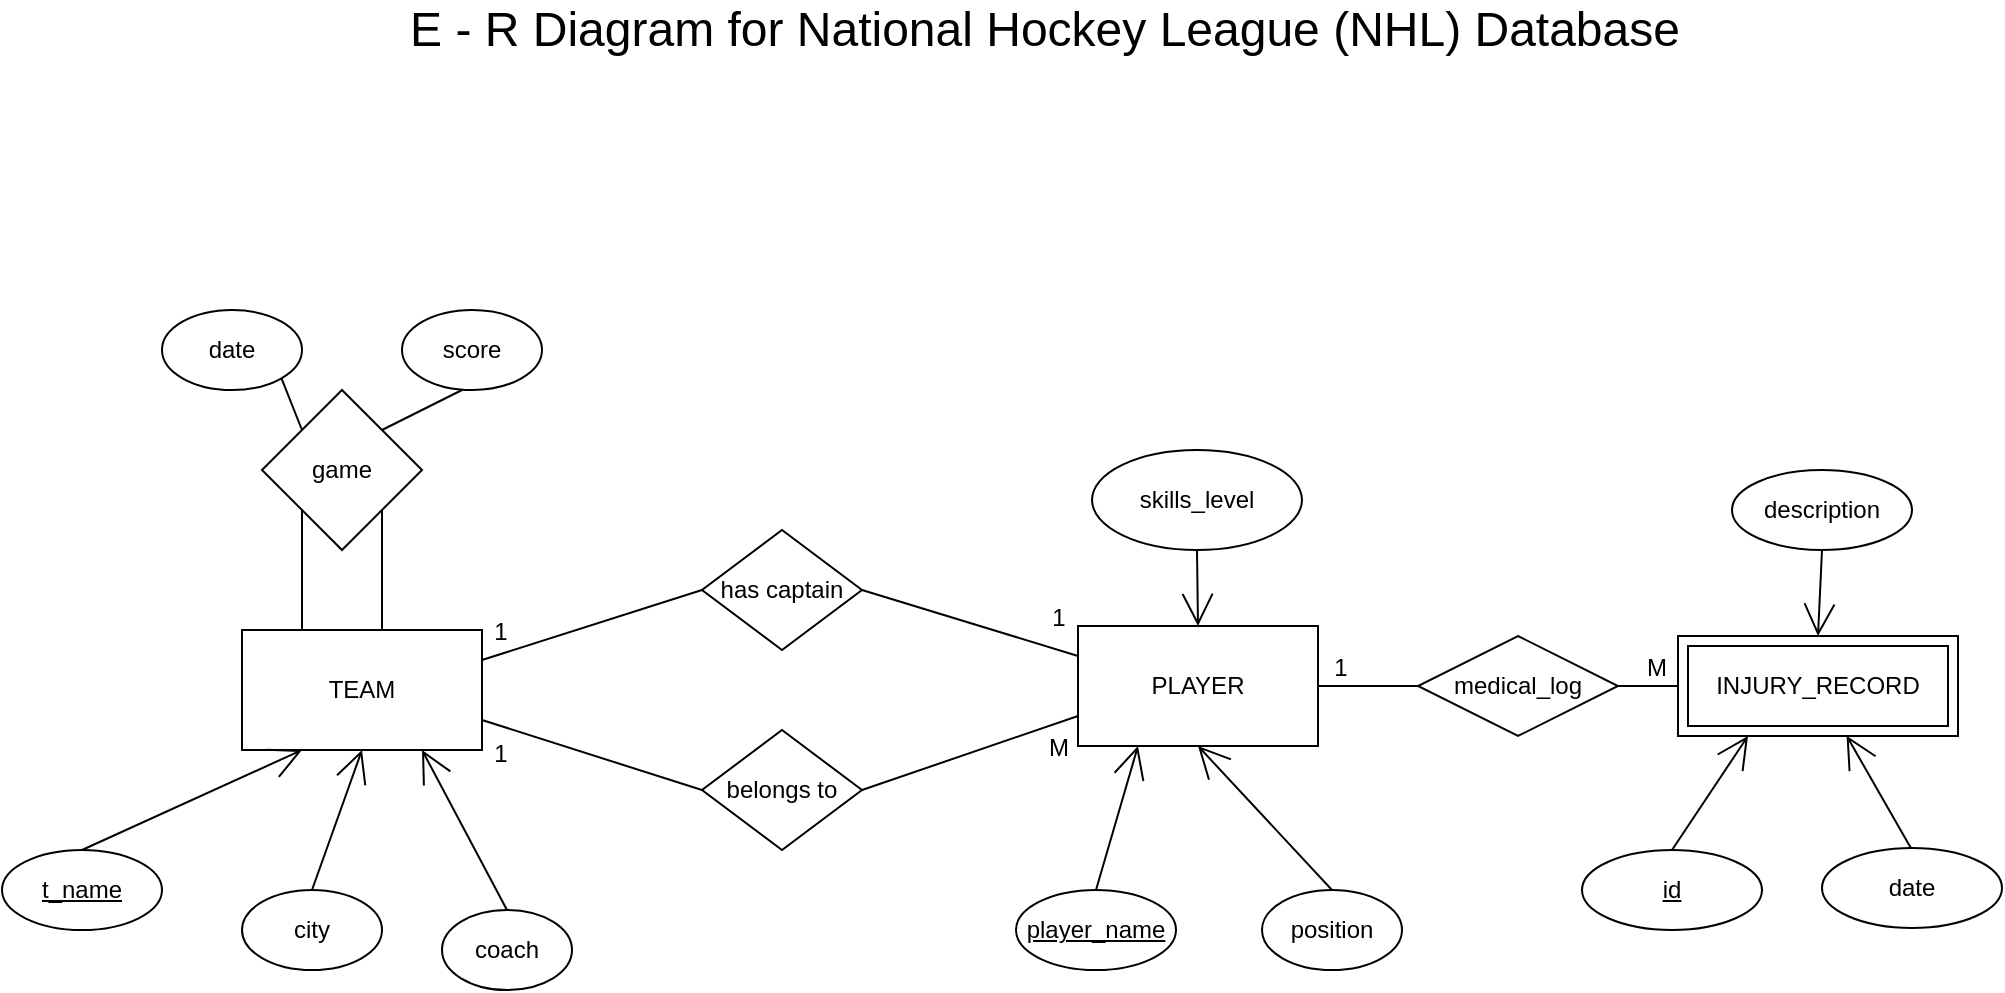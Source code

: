 <mxfile version="15.4.1" type="github" pages="2">
  <diagram id="d9zC-lGGndAZzhyb3sW2" name="ER Diagram">
    <mxGraphModel dx="1022" dy="428" grid="0" gridSize="10" guides="1" tooltips="1" connect="1" arrows="1" fold="1" page="1" pageScale="1" pageWidth="1100" pageHeight="850" math="0" shadow="0">
      <root>
        <mxCell id="0" />
        <mxCell id="1" parent="0" />
        <mxCell id="wqVWByTlI-7Odq3gkRI9-9" value="PLAYER" style="rounded=0;whiteSpace=wrap;html=1;hachureGap=4;pointerEvents=0;" parent="1" vertex="1">
          <mxGeometry x="588" y="439" width="120" height="60" as="geometry" />
        </mxCell>
        <mxCell id="wqVWByTlI-7Odq3gkRI9-10" value="TEAM" style="rounded=0;whiteSpace=wrap;html=1;hachureGap=4;pointerEvents=0;" parent="1" vertex="1">
          <mxGeometry x="170" y="441" width="120" height="60" as="geometry" />
        </mxCell>
        <mxCell id="O_S-s7-EXq7uFJvZsdcn-2" style="edgeStyle=none;curved=1;rounded=0;orthogonalLoop=1;jettySize=auto;html=1;exitX=0.5;exitY=0;exitDx=0;exitDy=0;entryX=0.25;entryY=1;entryDx=0;entryDy=0;endArrow=open;startSize=14;endSize=14;sourcePerimeterSpacing=8;targetPerimeterSpacing=8;" parent="1" source="wqVWByTlI-7Odq3gkRI9-12" target="wqVWByTlI-7Odq3gkRI9-10" edge="1">
          <mxGeometry relative="1" as="geometry" />
        </mxCell>
        <mxCell id="wqVWByTlI-7Odq3gkRI9-12" value="&lt;u&gt;t_name&lt;/u&gt;" style="ellipse;whiteSpace=wrap;html=1;hachureGap=4;pointerEvents=0;" parent="1" vertex="1">
          <mxGeometry x="50" y="551" width="80" height="40" as="geometry" />
        </mxCell>
        <mxCell id="wqVWByTlI-7Odq3gkRI9-13" style="edgeStyle=none;curved=1;rounded=0;orthogonalLoop=1;jettySize=auto;html=1;exitX=0.5;exitY=0;exitDx=0;exitDy=0;entryX=0.5;entryY=1;entryDx=0;entryDy=0;endArrow=open;startSize=14;endSize=14;sourcePerimeterSpacing=8;targetPerimeterSpacing=8;" parent="1" source="wqVWByTlI-7Odq3gkRI9-14" target="wqVWByTlI-7Odq3gkRI9-10" edge="1">
          <mxGeometry relative="1" as="geometry" />
        </mxCell>
        <mxCell id="wqVWByTlI-7Odq3gkRI9-14" value="city" style="ellipse;whiteSpace=wrap;html=1;hachureGap=4;pointerEvents=0;" parent="1" vertex="1">
          <mxGeometry x="170" y="571" width="70" height="40" as="geometry" />
        </mxCell>
        <mxCell id="wqVWByTlI-7Odq3gkRI9-15" style="edgeStyle=none;curved=1;rounded=0;orthogonalLoop=1;jettySize=auto;html=1;exitX=0.5;exitY=0;exitDx=0;exitDy=0;entryX=0.75;entryY=1;entryDx=0;entryDy=0;endArrow=open;startSize=14;endSize=14;sourcePerimeterSpacing=8;targetPerimeterSpacing=8;" parent="1" source="wqVWByTlI-7Odq3gkRI9-16" target="wqVWByTlI-7Odq3gkRI9-10" edge="1">
          <mxGeometry relative="1" as="geometry" />
        </mxCell>
        <mxCell id="wqVWByTlI-7Odq3gkRI9-16" value="coach" style="ellipse;whiteSpace=wrap;html=1;hachureGap=4;pointerEvents=0;" parent="1" vertex="1">
          <mxGeometry x="270" y="581" width="65" height="40" as="geometry" />
        </mxCell>
        <mxCell id="wqVWByTlI-7Odq3gkRI9-17" style="edgeStyle=none;curved=1;rounded=0;orthogonalLoop=1;jettySize=auto;html=1;exitX=0.5;exitY=0;exitDx=0;exitDy=0;entryX=0.25;entryY=1;entryDx=0;entryDy=0;endArrow=open;startSize=14;endSize=14;sourcePerimeterSpacing=8;targetPerimeterSpacing=8;" parent="1" source="wqVWByTlI-7Odq3gkRI9-18" target="wqVWByTlI-7Odq3gkRI9-9" edge="1">
          <mxGeometry relative="1" as="geometry" />
        </mxCell>
        <mxCell id="wqVWByTlI-7Odq3gkRI9-18" value="&lt;u&gt;player_name&lt;/u&gt;" style="ellipse;whiteSpace=wrap;html=1;hachureGap=4;pointerEvents=0;" parent="1" vertex="1">
          <mxGeometry x="557" y="571" width="80" height="40" as="geometry" />
        </mxCell>
        <mxCell id="wqVWByTlI-7Odq3gkRI9-19" style="edgeStyle=none;curved=1;rounded=0;orthogonalLoop=1;jettySize=auto;html=1;exitX=0.5;exitY=0;exitDx=0;exitDy=0;entryX=0.5;entryY=1;entryDx=0;entryDy=0;endArrow=open;startSize=14;endSize=14;sourcePerimeterSpacing=8;targetPerimeterSpacing=8;" parent="1" source="wqVWByTlI-7Odq3gkRI9-20" target="wqVWByTlI-7Odq3gkRI9-9" edge="1">
          <mxGeometry relative="1" as="geometry" />
        </mxCell>
        <mxCell id="wqVWByTlI-7Odq3gkRI9-20" value="position" style="ellipse;whiteSpace=wrap;html=1;hachureGap=4;pointerEvents=0;" parent="1" vertex="1">
          <mxGeometry x="680" y="571" width="70" height="40" as="geometry" />
        </mxCell>
        <mxCell id="wqVWByTlI-7Odq3gkRI9-21" style="edgeStyle=none;curved=1;rounded=0;orthogonalLoop=1;jettySize=auto;html=1;exitX=0.5;exitY=1;exitDx=0;exitDy=0;entryX=0.5;entryY=0;entryDx=0;entryDy=0;endArrow=open;startSize=14;endSize=14;sourcePerimeterSpacing=8;targetPerimeterSpacing=8;" parent="1" source="wqVWByTlI-7Odq3gkRI9-22" target="wqVWByTlI-7Odq3gkRI9-9" edge="1">
          <mxGeometry relative="1" as="geometry" />
        </mxCell>
        <mxCell id="wqVWByTlI-7Odq3gkRI9-22" value="skills_level" style="ellipse;whiteSpace=wrap;html=1;hachureGap=4;pointerEvents=0;" parent="1" vertex="1">
          <mxGeometry x="595" y="351" width="105" height="50" as="geometry" />
        </mxCell>
        <mxCell id="wqVWByTlI-7Odq3gkRI9-25" value="has captain" style="rhombus;whiteSpace=wrap;html=1;hachureGap=4;pointerEvents=0;" parent="1" vertex="1">
          <mxGeometry x="400" y="391" width="80" height="60" as="geometry" />
        </mxCell>
        <mxCell id="wqVWByTlI-7Odq3gkRI9-27" value="belongs to" style="rhombus;whiteSpace=wrap;html=1;hachureGap=4;pointerEvents=0;" parent="1" vertex="1">
          <mxGeometry x="400" y="491" width="80" height="60" as="geometry" />
        </mxCell>
        <mxCell id="wqVWByTlI-7Odq3gkRI9-28" value="" style="endArrow=none;html=1;startSize=14;endSize=14;sourcePerimeterSpacing=8;targetPerimeterSpacing=8;exitX=1;exitY=0.5;exitDx=0;exitDy=0;entryX=0;entryY=0.75;entryDx=0;entryDy=0;" parent="1" source="wqVWByTlI-7Odq3gkRI9-27" target="wqVWByTlI-7Odq3gkRI9-9" edge="1">
          <mxGeometry width="50" height="50" relative="1" as="geometry">
            <mxPoint x="520" y="580" as="sourcePoint" />
            <mxPoint x="570" y="530" as="targetPoint" />
          </mxGeometry>
        </mxCell>
        <mxCell id="O_S-s7-EXq7uFJvZsdcn-1" value="medical_log" style="rhombus;whiteSpace=wrap;html=1;hachureGap=4;pointerEvents=0;" parent="1" vertex="1">
          <mxGeometry x="758" y="444" width="100" height="50" as="geometry" />
        </mxCell>
        <mxCell id="XknRJKiyEUMYP_7MPTdw-5" value="game" style="rhombus;whiteSpace=wrap;html=1;hachureGap=4;pointerEvents=0;" parent="1" vertex="1">
          <mxGeometry x="180" y="321" width="80" height="80" as="geometry" />
        </mxCell>
        <mxCell id="XknRJKiyEUMYP_7MPTdw-6" value="date" style="ellipse;whiteSpace=wrap;html=1;hachureGap=4;pointerEvents=0;" parent="1" vertex="1">
          <mxGeometry x="130" y="281" width="70" height="40" as="geometry" />
        </mxCell>
        <mxCell id="XknRJKiyEUMYP_7MPTdw-8" value="score" style="ellipse;whiteSpace=wrap;html=1;hachureGap=4;pointerEvents=0;" parent="1" vertex="1">
          <mxGeometry x="250" y="281" width="70" height="40" as="geometry" />
        </mxCell>
        <mxCell id="XknRJKiyEUMYP_7MPTdw-9" value="" style="endArrow=none;html=1;startSize=14;endSize=14;sourcePerimeterSpacing=8;targetPerimeterSpacing=8;entryX=1;entryY=1;entryDx=0;entryDy=0;exitX=0;exitY=0;exitDx=0;exitDy=0;" parent="1" source="XknRJKiyEUMYP_7MPTdw-5" target="XknRJKiyEUMYP_7MPTdw-6" edge="1">
          <mxGeometry width="50" height="50" relative="1" as="geometry">
            <mxPoint x="110" y="341" as="sourcePoint" />
            <mxPoint x="160" y="291" as="targetPoint" />
          </mxGeometry>
        </mxCell>
        <mxCell id="XknRJKiyEUMYP_7MPTdw-10" value="" style="endArrow=none;html=1;startSize=14;endSize=14;sourcePerimeterSpacing=8;targetPerimeterSpacing=8;exitX=1;exitY=0;exitDx=0;exitDy=0;" parent="1" source="XknRJKiyEUMYP_7MPTdw-5" edge="1">
          <mxGeometry width="50" height="50" relative="1" as="geometry">
            <mxPoint x="360" y="326.86" as="sourcePoint" />
            <mxPoint x="280" y="321" as="targetPoint" />
          </mxGeometry>
        </mxCell>
        <mxCell id="XknRJKiyEUMYP_7MPTdw-12" value="" style="endArrow=none;html=1;startSize=14;endSize=14;sourcePerimeterSpacing=8;targetPerimeterSpacing=8;entryX=0;entryY=1;entryDx=0;entryDy=0;exitX=0.25;exitY=0;exitDx=0;exitDy=0;" parent="1" source="wqVWByTlI-7Odq3gkRI9-10" target="XknRJKiyEUMYP_7MPTdw-5" edge="1">
          <mxGeometry width="50" height="50" relative="1" as="geometry">
            <mxPoint x="190" y="441" as="sourcePoint" />
            <mxPoint x="240" y="391" as="targetPoint" />
          </mxGeometry>
        </mxCell>
        <mxCell id="XknRJKiyEUMYP_7MPTdw-13" value="" style="endArrow=none;html=1;startSize=14;endSize=14;sourcePerimeterSpacing=8;targetPerimeterSpacing=8;entryX=0;entryY=1;entryDx=0;entryDy=0;exitX=0.25;exitY=0;exitDx=0;exitDy=0;" parent="1" edge="1">
          <mxGeometry width="50" height="50" relative="1" as="geometry">
            <mxPoint x="240" y="441" as="sourcePoint" />
            <mxPoint x="240" y="381" as="targetPoint" />
          </mxGeometry>
        </mxCell>
        <mxCell id="XknRJKiyEUMYP_7MPTdw-20" style="edgeStyle=none;curved=1;rounded=0;orthogonalLoop=1;jettySize=auto;html=1;exitX=0.5;exitY=0;exitDx=0;exitDy=0;entryX=0.25;entryY=1;entryDx=0;entryDy=0;endArrow=open;startSize=14;endSize=14;sourcePerimeterSpacing=8;targetPerimeterSpacing=8;" parent="1" source="XknRJKiyEUMYP_7MPTdw-17" target="XknRJKiyEUMYP_7MPTdw-25" edge="1">
          <mxGeometry relative="1" as="geometry">
            <mxPoint x="920" y="511" as="targetPoint" />
          </mxGeometry>
        </mxCell>
        <mxCell id="XknRJKiyEUMYP_7MPTdw-17" value="&lt;u&gt;id&lt;/u&gt;" style="ellipse;whiteSpace=wrap;html=1;hachureGap=4;pointerEvents=0;" parent="1" vertex="1">
          <mxGeometry x="840" y="551" width="90" height="40" as="geometry" />
        </mxCell>
        <mxCell id="XknRJKiyEUMYP_7MPTdw-21" style="edgeStyle=none;curved=1;rounded=0;orthogonalLoop=1;jettySize=auto;html=1;exitX=0.5;exitY=0;exitDx=0;exitDy=0;entryX=0.602;entryY=0.997;entryDx=0;entryDy=0;entryPerimeter=0;endArrow=open;startSize=14;endSize=14;sourcePerimeterSpacing=8;targetPerimeterSpacing=8;" parent="1" target="XknRJKiyEUMYP_7MPTdw-25" edge="1">
          <mxGeometry relative="1" as="geometry">
            <mxPoint x="1005" y="551" as="sourcePoint" />
            <mxPoint x="971.96" y="512.32" as="targetPoint" />
          </mxGeometry>
        </mxCell>
        <mxCell id="XknRJKiyEUMYP_7MPTdw-18" value="date" style="ellipse;whiteSpace=wrap;html=1;hachureGap=4;pointerEvents=0;" parent="1" vertex="1">
          <mxGeometry x="960" y="550" width="90" height="40" as="geometry" />
        </mxCell>
        <mxCell id="XknRJKiyEUMYP_7MPTdw-22" style="edgeStyle=none;curved=1;rounded=0;orthogonalLoop=1;jettySize=auto;html=1;exitX=0.5;exitY=1;exitDx=0;exitDy=0;endArrow=open;startSize=14;endSize=14;sourcePerimeterSpacing=8;targetPerimeterSpacing=8;entryX=0.5;entryY=0;entryDx=0;entryDy=0;" parent="1" source="XknRJKiyEUMYP_7MPTdw-19" target="XknRJKiyEUMYP_7MPTdw-25" edge="1">
          <mxGeometry relative="1" as="geometry">
            <mxPoint x="950" y="451" as="targetPoint" />
          </mxGeometry>
        </mxCell>
        <mxCell id="XknRJKiyEUMYP_7MPTdw-19" value="description" style="ellipse;whiteSpace=wrap;html=1;hachureGap=4;pointerEvents=0;" parent="1" vertex="1">
          <mxGeometry x="915" y="361" width="90" height="40" as="geometry" />
        </mxCell>
        <mxCell id="XknRJKiyEUMYP_7MPTdw-24" value="" style="endArrow=none;html=1;startSize=14;endSize=14;sourcePerimeterSpacing=8;targetPerimeterSpacing=8;entryX=0;entryY=0.5;entryDx=0;entryDy=0;exitX=1;exitY=0.5;exitDx=0;exitDy=0;" parent="1" source="O_S-s7-EXq7uFJvZsdcn-1" target="XknRJKiyEUMYP_7MPTdw-25" edge="1">
          <mxGeometry width="50" height="50" relative="1" as="geometry">
            <mxPoint x="778" y="399" as="sourcePoint" />
            <mxPoint x="888" y="469" as="targetPoint" />
          </mxGeometry>
        </mxCell>
        <mxCell id="XknRJKiyEUMYP_7MPTdw-25" value="INJURY_RECORD" style="shape=ext;margin=3;double=1;whiteSpace=wrap;html=1;align=center;hachureGap=4;pointerEvents=0;" parent="1" vertex="1">
          <mxGeometry x="888" y="444" width="140" height="50" as="geometry" />
        </mxCell>
        <mxCell id="jWixUfJ426eTiWxfZ4fG-1" value="&lt;font style=&quot;font-size: 24px&quot;&gt;E - R Diagram for National Hockey League (NHL) Database&lt;/font&gt;" style="text;html=1;resizable=0;autosize=1;align=center;verticalAlign=middle;points=[];fillColor=none;strokeColor=none;rounded=0;hachureGap=4;pointerEvents=0;" parent="1" vertex="1">
          <mxGeometry x="248" y="129" width="645" height="23" as="geometry" />
        </mxCell>
        <mxCell id="EQGwjVIkFP3nGQ8XmWmx-3" value="" style="endArrow=none;html=1;startSize=14;endSize=14;sourcePerimeterSpacing=8;targetPerimeterSpacing=8;entryX=0;entryY=0.5;entryDx=0;entryDy=0;exitX=1;exitY=0.25;exitDx=0;exitDy=0;" edge="1" parent="1" source="wqVWByTlI-7Odq3gkRI9-10" target="wqVWByTlI-7Odq3gkRI9-25">
          <mxGeometry width="50" height="50" relative="1" as="geometry">
            <mxPoint x="870" y="491" as="sourcePoint" />
            <mxPoint x="900" y="491" as="targetPoint" />
          </mxGeometry>
        </mxCell>
        <mxCell id="EQGwjVIkFP3nGQ8XmWmx-4" value="1" style="text;html=1;align=center;verticalAlign=middle;resizable=0;points=[];autosize=1;strokeColor=none;fillColor=none;" vertex="1" parent="1">
          <mxGeometry x="290" y="433" width="17" height="18" as="geometry" />
        </mxCell>
        <mxCell id="EQGwjVIkFP3nGQ8XmWmx-5" value="1" style="text;html=1;align=center;verticalAlign=middle;resizable=0;points=[];autosize=1;strokeColor=none;fillColor=none;" vertex="1" parent="1">
          <mxGeometry x="569" y="426" width="17" height="18" as="geometry" />
        </mxCell>
        <mxCell id="EQGwjVIkFP3nGQ8XmWmx-6" value="" style="endArrow=none;html=1;startSize=14;endSize=14;sourcePerimeterSpacing=8;targetPerimeterSpacing=8;entryX=0;entryY=0.25;entryDx=0;entryDy=0;exitX=1;exitY=0.5;exitDx=0;exitDy=0;" edge="1" parent="1" source="wqVWByTlI-7Odq3gkRI9-25" target="wqVWByTlI-7Odq3gkRI9-9">
          <mxGeometry width="50" height="50" relative="1" as="geometry">
            <mxPoint x="300" y="466" as="sourcePoint" />
            <mxPoint x="410" y="431" as="targetPoint" />
          </mxGeometry>
        </mxCell>
        <mxCell id="EQGwjVIkFP3nGQ8XmWmx-7" value="" style="endArrow=none;html=1;startSize=14;endSize=14;sourcePerimeterSpacing=8;targetPerimeterSpacing=8;exitX=1;exitY=0.75;exitDx=0;exitDy=0;entryX=0;entryY=0.5;entryDx=0;entryDy=0;" edge="1" parent="1" source="wqVWByTlI-7Odq3gkRI9-10" target="wqVWByTlI-7Odq3gkRI9-27">
          <mxGeometry width="50" height="50" relative="1" as="geometry">
            <mxPoint x="379" y="605" as="sourcePoint" />
            <mxPoint x="487" y="568" as="targetPoint" />
          </mxGeometry>
        </mxCell>
        <mxCell id="EQGwjVIkFP3nGQ8XmWmx-8" value="1" style="text;html=1;align=center;verticalAlign=middle;resizable=0;points=[];autosize=1;strokeColor=none;fillColor=none;" vertex="1" parent="1">
          <mxGeometry x="290" y="494" width="17" height="18" as="geometry" />
        </mxCell>
        <mxCell id="EQGwjVIkFP3nGQ8XmWmx-9" value="M" style="text;html=1;align=center;verticalAlign=middle;resizable=0;points=[];autosize=1;strokeColor=none;fillColor=none;" vertex="1" parent="1">
          <mxGeometry x="568" y="491" width="20" height="18" as="geometry" />
        </mxCell>
        <mxCell id="EQGwjVIkFP3nGQ8XmWmx-11" value="M" style="text;html=1;align=center;verticalAlign=middle;resizable=0;points=[];autosize=1;strokeColor=none;fillColor=none;" vertex="1" parent="1">
          <mxGeometry x="867" y="451" width="20" height="18" as="geometry" />
        </mxCell>
        <mxCell id="EQGwjVIkFP3nGQ8XmWmx-12" value="" style="endArrow=none;html=1;startSize=14;endSize=14;sourcePerimeterSpacing=8;targetPerimeterSpacing=8;exitX=1;exitY=0.5;exitDx=0;exitDy=0;entryX=0;entryY=0.75;entryDx=0;entryDy=0;" edge="1" parent="1" source="wqVWByTlI-7Odq3gkRI9-9">
          <mxGeometry width="50" height="50" relative="1" as="geometry">
            <mxPoint x="650" y="506" as="sourcePoint" />
            <mxPoint x="758" y="469" as="targetPoint" />
          </mxGeometry>
        </mxCell>
        <mxCell id="EQGwjVIkFP3nGQ8XmWmx-13" value="1" style="text;html=1;align=center;verticalAlign=middle;resizable=0;points=[];autosize=1;strokeColor=none;fillColor=none;" vertex="1" parent="1">
          <mxGeometry x="710" y="451" width="17" height="18" as="geometry" />
        </mxCell>
      </root>
    </mxGraphModel>
  </diagram>
  <diagram id="56ygcABuO6e1lAi93iFA" name="Page-3">
    <mxGraphModel dx="1022" dy="428" grid="1" gridSize="10" guides="1" tooltips="1" connect="1" arrows="1" fold="1" page="1" pageScale="1" pageWidth="827" pageHeight="1169" math="0" shadow="0">
      <root>
        <mxCell id="v3_U9Epi-mZFY70CFiAb-0" />
        <mxCell id="v3_U9Epi-mZFY70CFiAb-1" parent="v3_U9Epi-mZFY70CFiAb-0" />
      </root>
    </mxGraphModel>
  </diagram>
</mxfile>
